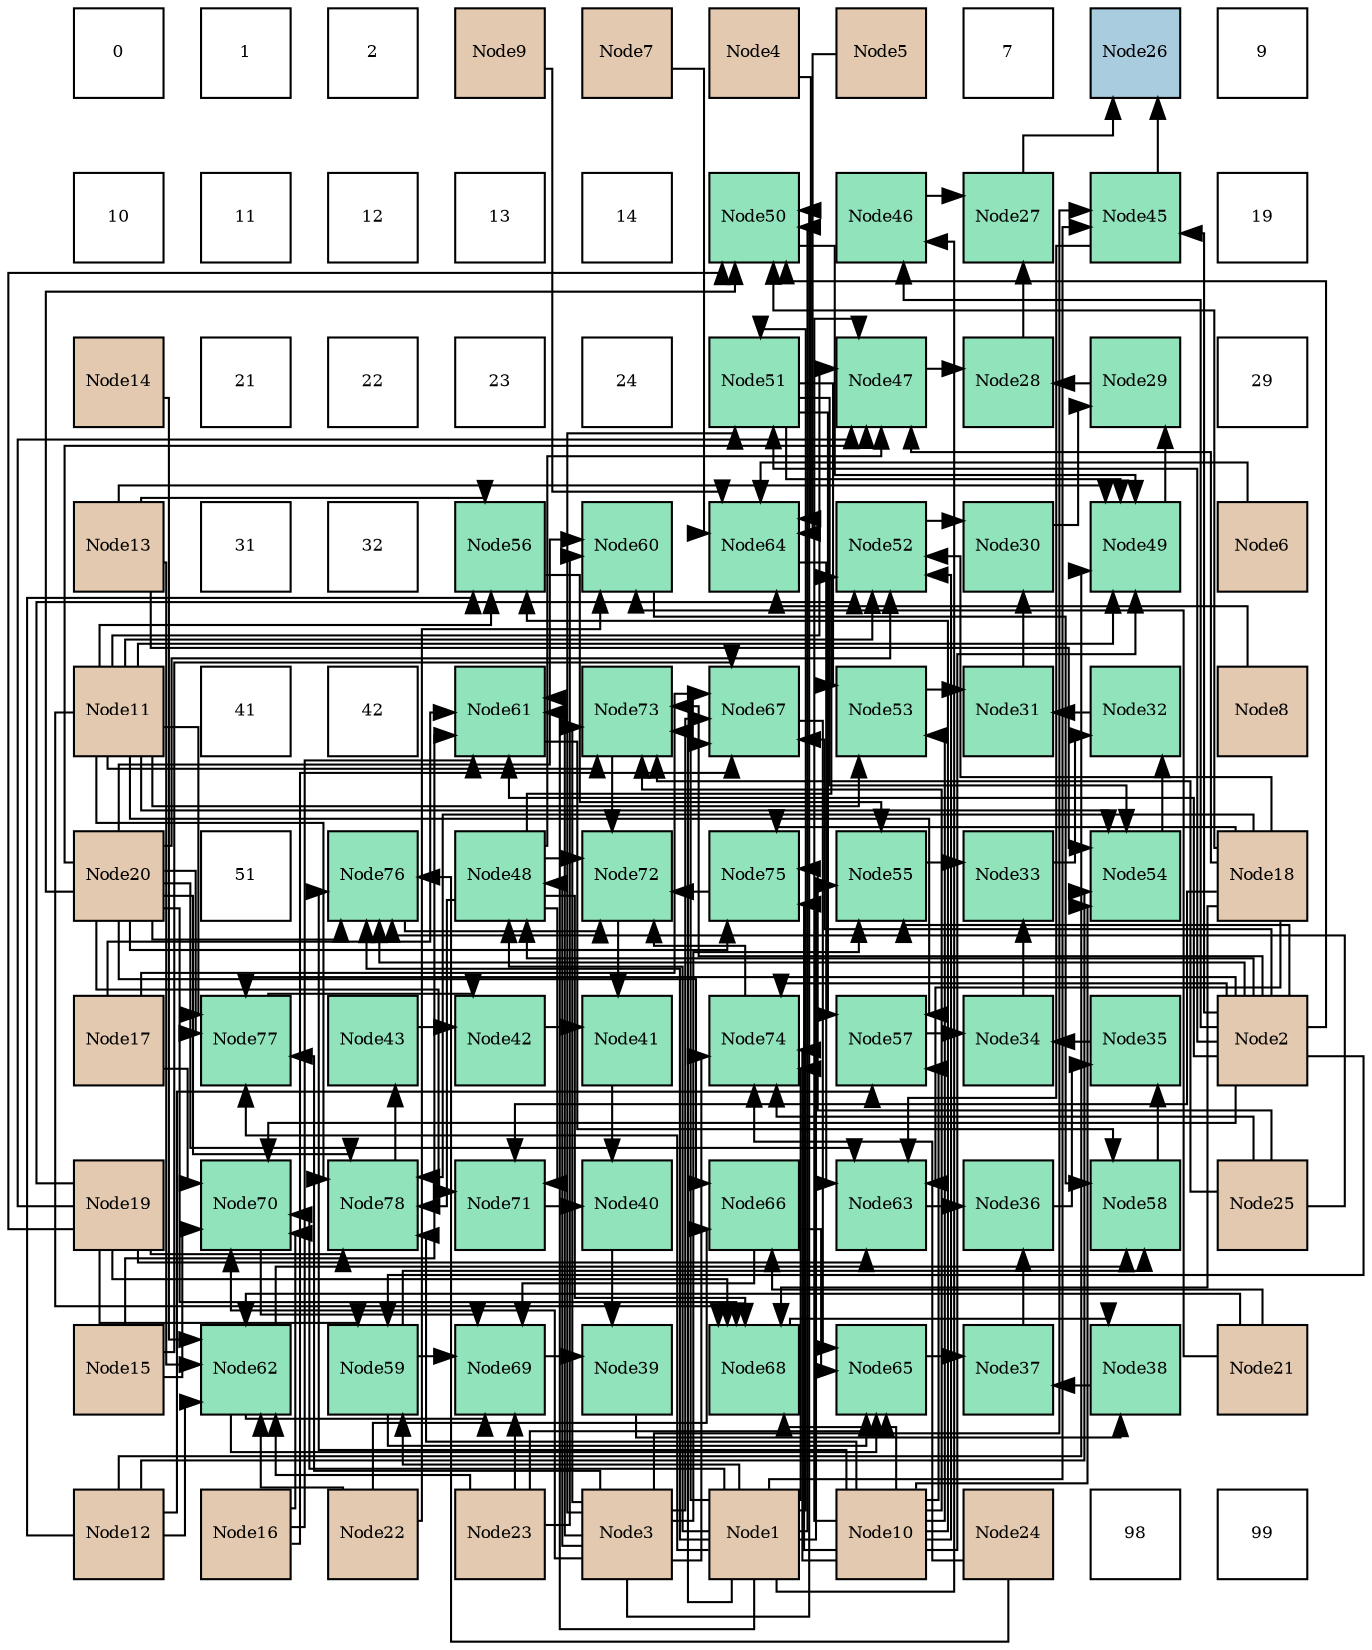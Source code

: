 digraph layout{
 rankdir=TB;
 splines=ortho;
 node [style=filled shape=square fixedsize=true width=0.6];
0[label="0", fontsize=8, fillcolor="#ffffff"];
1[label="1", fontsize=8, fillcolor="#ffffff"];
2[label="2", fontsize=8, fillcolor="#ffffff"];
3[label="Node9", fontsize=8, fillcolor="#e3c9af"];
4[label="Node7", fontsize=8, fillcolor="#e3c9af"];
5[label="Node4", fontsize=8, fillcolor="#e3c9af"];
6[label="Node5", fontsize=8, fillcolor="#e3c9af"];
7[label="7", fontsize=8, fillcolor="#ffffff"];
8[label="Node26", fontsize=8, fillcolor="#a9ccde"];
9[label="9", fontsize=8, fillcolor="#ffffff"];
10[label="10", fontsize=8, fillcolor="#ffffff"];
11[label="11", fontsize=8, fillcolor="#ffffff"];
12[label="12", fontsize=8, fillcolor="#ffffff"];
13[label="13", fontsize=8, fillcolor="#ffffff"];
14[label="14", fontsize=8, fillcolor="#ffffff"];
15[label="Node50", fontsize=8, fillcolor="#91e3bb"];
16[label="Node46", fontsize=8, fillcolor="#91e3bb"];
17[label="Node27", fontsize=8, fillcolor="#91e3bb"];
18[label="Node45", fontsize=8, fillcolor="#91e3bb"];
19[label="19", fontsize=8, fillcolor="#ffffff"];
20[label="Node14", fontsize=8, fillcolor="#e3c9af"];
21[label="21", fontsize=8, fillcolor="#ffffff"];
22[label="22", fontsize=8, fillcolor="#ffffff"];
23[label="23", fontsize=8, fillcolor="#ffffff"];
24[label="24", fontsize=8, fillcolor="#ffffff"];
25[label="Node51", fontsize=8, fillcolor="#91e3bb"];
26[label="Node47", fontsize=8, fillcolor="#91e3bb"];
27[label="Node28", fontsize=8, fillcolor="#91e3bb"];
28[label="Node29", fontsize=8, fillcolor="#91e3bb"];
29[label="29", fontsize=8, fillcolor="#ffffff"];
30[label="Node13", fontsize=8, fillcolor="#e3c9af"];
31[label="31", fontsize=8, fillcolor="#ffffff"];
32[label="32", fontsize=8, fillcolor="#ffffff"];
33[label="Node56", fontsize=8, fillcolor="#91e3bb"];
34[label="Node60", fontsize=8, fillcolor="#91e3bb"];
35[label="Node64", fontsize=8, fillcolor="#91e3bb"];
36[label="Node52", fontsize=8, fillcolor="#91e3bb"];
37[label="Node30", fontsize=8, fillcolor="#91e3bb"];
38[label="Node49", fontsize=8, fillcolor="#91e3bb"];
39[label="Node6", fontsize=8, fillcolor="#e3c9af"];
40[label="Node11", fontsize=8, fillcolor="#e3c9af"];
41[label="41", fontsize=8, fillcolor="#ffffff"];
42[label="42", fontsize=8, fillcolor="#ffffff"];
43[label="Node61", fontsize=8, fillcolor="#91e3bb"];
44[label="Node73", fontsize=8, fillcolor="#91e3bb"];
45[label="Node67", fontsize=8, fillcolor="#91e3bb"];
46[label="Node53", fontsize=8, fillcolor="#91e3bb"];
47[label="Node31", fontsize=8, fillcolor="#91e3bb"];
48[label="Node32", fontsize=8, fillcolor="#91e3bb"];
49[label="Node8", fontsize=8, fillcolor="#e3c9af"];
50[label="Node20", fontsize=8, fillcolor="#e3c9af"];
51[label="51", fontsize=8, fillcolor="#ffffff"];
52[label="Node76", fontsize=8, fillcolor="#91e3bb"];
53[label="Node48", fontsize=8, fillcolor="#91e3bb"];
54[label="Node72", fontsize=8, fillcolor="#91e3bb"];
55[label="Node75", fontsize=8, fillcolor="#91e3bb"];
56[label="Node55", fontsize=8, fillcolor="#91e3bb"];
57[label="Node33", fontsize=8, fillcolor="#91e3bb"];
58[label="Node54", fontsize=8, fillcolor="#91e3bb"];
59[label="Node18", fontsize=8, fillcolor="#e3c9af"];
60[label="Node17", fontsize=8, fillcolor="#e3c9af"];
61[label="Node77", fontsize=8, fillcolor="#91e3bb"];
62[label="Node43", fontsize=8, fillcolor="#91e3bb"];
63[label="Node42", fontsize=8, fillcolor="#91e3bb"];
64[label="Node41", fontsize=8, fillcolor="#91e3bb"];
65[label="Node74", fontsize=8, fillcolor="#91e3bb"];
66[label="Node57", fontsize=8, fillcolor="#91e3bb"];
67[label="Node34", fontsize=8, fillcolor="#91e3bb"];
68[label="Node35", fontsize=8, fillcolor="#91e3bb"];
69[label="Node2", fontsize=8, fillcolor="#e3c9af"];
70[label="Node19", fontsize=8, fillcolor="#e3c9af"];
71[label="Node70", fontsize=8, fillcolor="#91e3bb"];
72[label="Node78", fontsize=8, fillcolor="#91e3bb"];
73[label="Node71", fontsize=8, fillcolor="#91e3bb"];
74[label="Node40", fontsize=8, fillcolor="#91e3bb"];
75[label="Node66", fontsize=8, fillcolor="#91e3bb"];
76[label="Node63", fontsize=8, fillcolor="#91e3bb"];
77[label="Node36", fontsize=8, fillcolor="#91e3bb"];
78[label="Node58", fontsize=8, fillcolor="#91e3bb"];
79[label="Node25", fontsize=8, fillcolor="#e3c9af"];
80[label="Node15", fontsize=8, fillcolor="#e3c9af"];
81[label="Node62", fontsize=8, fillcolor="#91e3bb"];
82[label="Node59", fontsize=8, fillcolor="#91e3bb"];
83[label="Node69", fontsize=8, fillcolor="#91e3bb"];
84[label="Node39", fontsize=8, fillcolor="#91e3bb"];
85[label="Node68", fontsize=8, fillcolor="#91e3bb"];
86[label="Node65", fontsize=8, fillcolor="#91e3bb"];
87[label="Node37", fontsize=8, fillcolor="#91e3bb"];
88[label="Node38", fontsize=8, fillcolor="#91e3bb"];
89[label="Node21", fontsize=8, fillcolor="#e3c9af"];
90[label="Node12", fontsize=8, fillcolor="#e3c9af"];
91[label="Node16", fontsize=8, fillcolor="#e3c9af"];
92[label="Node22", fontsize=8, fillcolor="#e3c9af"];
93[label="Node23", fontsize=8, fillcolor="#e3c9af"];
94[label="Node3", fontsize=8, fillcolor="#e3c9af"];
95[label="Node1", fontsize=8, fillcolor="#e3c9af"];
96[label="Node10", fontsize=8, fillcolor="#e3c9af"];
97[label="Node24", fontsize=8, fillcolor="#e3c9af"];
98[label="98", fontsize=8, fillcolor="#ffffff"];
99[label="99", fontsize=8, fillcolor="#ffffff"];
edge [constraint=false, style=vis];17 -> 8;
18 -> 8;
27 -> 17;
16 -> 17;
28 -> 27;
26 -> 27;
37 -> 28;
38 -> 28;
47 -> 37;
36 -> 37;
48 -> 47;
46 -> 47;
57 -> 48;
58 -> 48;
67 -> 57;
56 -> 57;
68 -> 67;
66 -> 67;
77 -> 68;
78 -> 68;
87 -> 77;
76 -> 77;
88 -> 87;
86 -> 87;
84 -> 88;
85 -> 88;
74 -> 84;
83 -> 84;
64 -> 74;
73 -> 74;
63 -> 64;
54 -> 64;
62 -> 63;
61 -> 63;
72 -> 62;
53 -> 26;
96 -> 26;
40 -> 26;
59 -> 26;
70 -> 26;
50 -> 26;
15 -> 38;
25 -> 38;
96 -> 38;
40 -> 38;
90 -> 38;
30 -> 38;
53 -> 36;
96 -> 36;
40 -> 36;
59 -> 36;
70 -> 36;
50 -> 36;
25 -> 46;
96 -> 46;
40 -> 46;
25 -> 58;
96 -> 58;
40 -> 58;
90 -> 58;
30 -> 58;
33 -> 56;
95 -> 56;
69 -> 56;
94 -> 56;
25 -> 66;
96 -> 66;
40 -> 66;
90 -> 66;
82 -> 78;
34 -> 78;
43 -> 78;
81 -> 78;
18 -> 76;
35 -> 76;
59 -> 76;
70 -> 76;
50 -> 76;
82 -> 86;
81 -> 86;
75 -> 86;
45 -> 86;
93 -> 86;
53 -> 85;
96 -> 85;
40 -> 85;
59 -> 85;
70 -> 85;
50 -> 85;
82 -> 83;
81 -> 83;
75 -> 83;
71 -> 83;
93 -> 83;
53 -> 73;
59 -> 73;
50 -> 73;
53 -> 54;
44 -> 54;
65 -> 54;
55 -> 54;
52 -> 54;
53 -> 72;
96 -> 72;
40 -> 72;
59 -> 72;
70 -> 72;
50 -> 72;
95 -> 18;
69 -> 18;
94 -> 18;
95 -> 16;
69 -> 16;
95 -> 53;
69 -> 53;
94 -> 53;
95 -> 15;
69 -> 15;
94 -> 15;
59 -> 15;
70 -> 15;
50 -> 15;
95 -> 25;
69 -> 25;
94 -> 25;
96 -> 33;
40 -> 33;
90 -> 33;
30 -> 33;
95 -> 82;
69 -> 82;
70 -> 82;
50 -> 34;
89 -> 34;
92 -> 34;
93 -> 34;
95 -> 43;
69 -> 43;
94 -> 43;
80 -> 43;
91 -> 43;
60 -> 43;
90 -> 81;
30 -> 81;
20 -> 81;
89 -> 81;
92 -> 81;
93 -> 81;
5 -> 35;
6 -> 35;
39 -> 35;
4 -> 35;
49 -> 35;
3 -> 35;
50 -> 75;
89 -> 75;
92 -> 75;
95 -> 45;
69 -> 45;
94 -> 45;
80 -> 45;
91 -> 45;
60 -> 45;
95 -> 71;
69 -> 71;
94 -> 71;
80 -> 71;
91 -> 71;
60 -> 71;
95 -> 44;
69 -> 44;
94 -> 44;
96 -> 44;
40 -> 44;
79 -> 44;
95 -> 65;
69 -> 65;
94 -> 65;
96 -> 65;
97 -> 65;
79 -> 65;
96 -> 55;
59 -> 55;
50 -> 55;
79 -> 55;
95 -> 52;
69 -> 52;
96 -> 52;
50 -> 52;
97 -> 52;
79 -> 52;
95 -> 61;
69 -> 61;
94 -> 61;
40 -> 61;
50 -> 61;
edge [constraint=true, style=invis];
0 -> 10 -> 20 -> 30 -> 40 -> 50 -> 60 -> 70 -> 80 -> 90;
1 -> 11 -> 21 -> 31 -> 41 -> 51 -> 61 -> 71 -> 81 -> 91;
2 -> 12 -> 22 -> 32 -> 42 -> 52 -> 62 -> 72 -> 82 -> 92;
3 -> 13 -> 23 -> 33 -> 43 -> 53 -> 63 -> 73 -> 83 -> 93;
4 -> 14 -> 24 -> 34 -> 44 -> 54 -> 64 -> 74 -> 84 -> 94;
5 -> 15 -> 25 -> 35 -> 45 -> 55 -> 65 -> 75 -> 85 -> 95;
6 -> 16 -> 26 -> 36 -> 46 -> 56 -> 66 -> 76 -> 86 -> 96;
7 -> 17 -> 27 -> 37 -> 47 -> 57 -> 67 -> 77 -> 87 -> 97;
8 -> 18 -> 28 -> 38 -> 48 -> 58 -> 68 -> 78 -> 88 -> 98;
9 -> 19 -> 29 -> 39 -> 49 -> 59 -> 69 -> 79 -> 89 -> 99;
rank = same {0 -> 1 -> 2 -> 3 -> 4 -> 5 -> 6 -> 7 -> 8 -> 9};
rank = same {10 -> 11 -> 12 -> 13 -> 14 -> 15 -> 16 -> 17 -> 18 -> 19};
rank = same {20 -> 21 -> 22 -> 23 -> 24 -> 25 -> 26 -> 27 -> 28 -> 29};
rank = same {30 -> 31 -> 32 -> 33 -> 34 -> 35 -> 36 -> 37 -> 38 -> 39};
rank = same {40 -> 41 -> 42 -> 43 -> 44 -> 45 -> 46 -> 47 -> 48 -> 49};
rank = same {50 -> 51 -> 52 -> 53 -> 54 -> 55 -> 56 -> 57 -> 58 -> 59};
rank = same {60 -> 61 -> 62 -> 63 -> 64 -> 65 -> 66 -> 67 -> 68 -> 69};
rank = same {70 -> 71 -> 72 -> 73 -> 74 -> 75 -> 76 -> 77 -> 78 -> 79};
rank = same {80 -> 81 -> 82 -> 83 -> 84 -> 85 -> 86 -> 87 -> 88 -> 89};
rank = same {90 -> 91 -> 92 -> 93 -> 94 -> 95 -> 96 -> 97 -> 98 -> 99};
}
